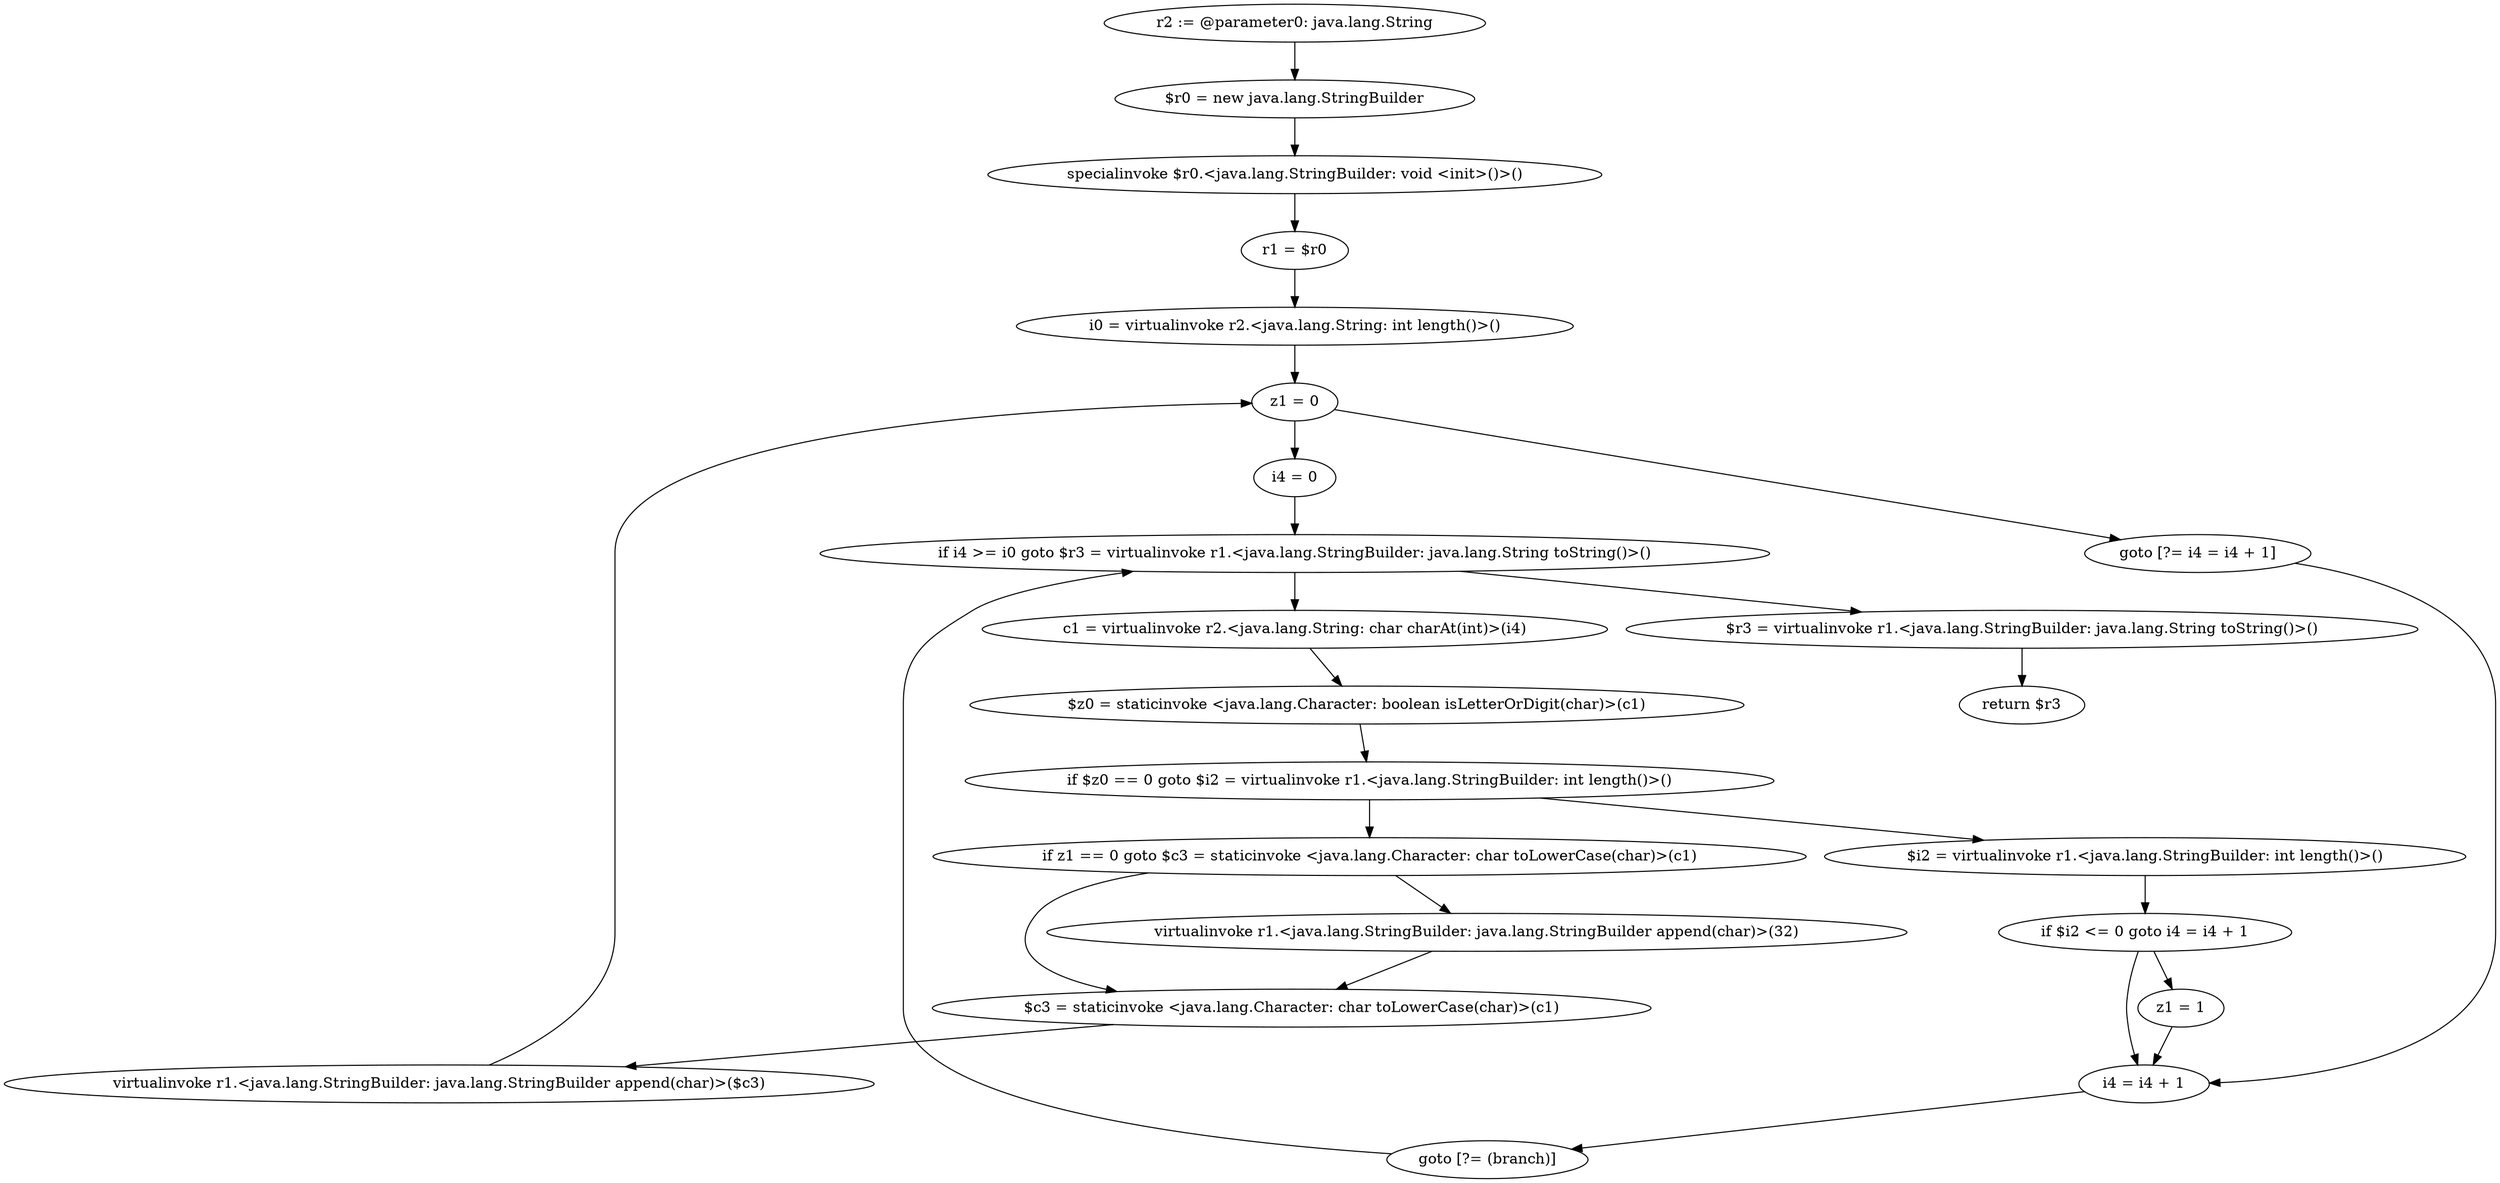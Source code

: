 digraph "unitGraph" {
    "r2 := @parameter0: java.lang.String"
    "$r0 = new java.lang.StringBuilder"
    "specialinvoke $r0.<java.lang.StringBuilder: void <init>()>()"
    "r1 = $r0"
    "i0 = virtualinvoke r2.<java.lang.String: int length()>()"
    "z1 = 0"
    "i4 = 0"
    "if i4 >= i0 goto $r3 = virtualinvoke r1.<java.lang.StringBuilder: java.lang.String toString()>()"
    "c1 = virtualinvoke r2.<java.lang.String: char charAt(int)>(i4)"
    "$z0 = staticinvoke <java.lang.Character: boolean isLetterOrDigit(char)>(c1)"
    "if $z0 == 0 goto $i2 = virtualinvoke r1.<java.lang.StringBuilder: int length()>()"
    "if z1 == 0 goto $c3 = staticinvoke <java.lang.Character: char toLowerCase(char)>(c1)"
    "virtualinvoke r1.<java.lang.StringBuilder: java.lang.StringBuilder append(char)>(32)"
    "$c3 = staticinvoke <java.lang.Character: char toLowerCase(char)>(c1)"
    "virtualinvoke r1.<java.lang.StringBuilder: java.lang.StringBuilder append(char)>($c3)"
    "goto [?= i4 = i4 + 1]"
    "$i2 = virtualinvoke r1.<java.lang.StringBuilder: int length()>()"
    "if $i2 <= 0 goto i4 = i4 + 1"
    "z1 = 1"
    "i4 = i4 + 1"
    "goto [?= (branch)]"
    "$r3 = virtualinvoke r1.<java.lang.StringBuilder: java.lang.String toString()>()"
    "return $r3"
    "r2 := @parameter0: java.lang.String"->"$r0 = new java.lang.StringBuilder";
    "$r0 = new java.lang.StringBuilder"->"specialinvoke $r0.<java.lang.StringBuilder: void <init>()>()";
    "specialinvoke $r0.<java.lang.StringBuilder: void <init>()>()"->"r1 = $r0";
    "r1 = $r0"->"i0 = virtualinvoke r2.<java.lang.String: int length()>()";
    "i0 = virtualinvoke r2.<java.lang.String: int length()>()"->"z1 = 0";
    "z1 = 0"->"i4 = 0";
    "i4 = 0"->"if i4 >= i0 goto $r3 = virtualinvoke r1.<java.lang.StringBuilder: java.lang.String toString()>()";
    "if i4 >= i0 goto $r3 = virtualinvoke r1.<java.lang.StringBuilder: java.lang.String toString()>()"->"c1 = virtualinvoke r2.<java.lang.String: char charAt(int)>(i4)";
    "if i4 >= i0 goto $r3 = virtualinvoke r1.<java.lang.StringBuilder: java.lang.String toString()>()"->"$r3 = virtualinvoke r1.<java.lang.StringBuilder: java.lang.String toString()>()";
    "c1 = virtualinvoke r2.<java.lang.String: char charAt(int)>(i4)"->"$z0 = staticinvoke <java.lang.Character: boolean isLetterOrDigit(char)>(c1)";
    "$z0 = staticinvoke <java.lang.Character: boolean isLetterOrDigit(char)>(c1)"->"if $z0 == 0 goto $i2 = virtualinvoke r1.<java.lang.StringBuilder: int length()>()";
    "if $z0 == 0 goto $i2 = virtualinvoke r1.<java.lang.StringBuilder: int length()>()"->"if z1 == 0 goto $c3 = staticinvoke <java.lang.Character: char toLowerCase(char)>(c1)";
    "if $z0 == 0 goto $i2 = virtualinvoke r1.<java.lang.StringBuilder: int length()>()"->"$i2 = virtualinvoke r1.<java.lang.StringBuilder: int length()>()";
    "if z1 == 0 goto $c3 = staticinvoke <java.lang.Character: char toLowerCase(char)>(c1)"->"virtualinvoke r1.<java.lang.StringBuilder: java.lang.StringBuilder append(char)>(32)";
    "if z1 == 0 goto $c3 = staticinvoke <java.lang.Character: char toLowerCase(char)>(c1)"->"$c3 = staticinvoke <java.lang.Character: char toLowerCase(char)>(c1)";
    "virtualinvoke r1.<java.lang.StringBuilder: java.lang.StringBuilder append(char)>(32)"->"$c3 = staticinvoke <java.lang.Character: char toLowerCase(char)>(c1)";
    "$c3 = staticinvoke <java.lang.Character: char toLowerCase(char)>(c1)"->"virtualinvoke r1.<java.lang.StringBuilder: java.lang.StringBuilder append(char)>($c3)";
    "virtualinvoke r1.<java.lang.StringBuilder: java.lang.StringBuilder append(char)>($c3)"->"z1 = 0";
    "z1 = 0"->"goto [?= i4 = i4 + 1]";
    "goto [?= i4 = i4 + 1]"->"i4 = i4 + 1";
    "$i2 = virtualinvoke r1.<java.lang.StringBuilder: int length()>()"->"if $i2 <= 0 goto i4 = i4 + 1";
    "if $i2 <= 0 goto i4 = i4 + 1"->"z1 = 1";
    "if $i2 <= 0 goto i4 = i4 + 1"->"i4 = i4 + 1";
    "z1 = 1"->"i4 = i4 + 1";
    "i4 = i4 + 1"->"goto [?= (branch)]";
    "goto [?= (branch)]"->"if i4 >= i0 goto $r3 = virtualinvoke r1.<java.lang.StringBuilder: java.lang.String toString()>()";
    "$r3 = virtualinvoke r1.<java.lang.StringBuilder: java.lang.String toString()>()"->"return $r3";
}
